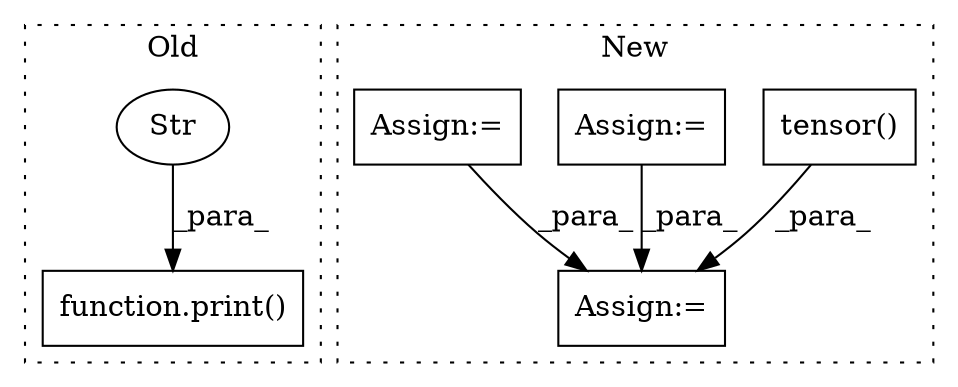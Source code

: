 digraph G {
subgraph cluster0 {
1 [label="function.print()" a="75" s="5802,5826" l="6,1" shape="box"];
4 [label="Str" a="66" s="5808" l="18" shape="ellipse"];
label = "Old";
style="dotted";
}
subgraph cluster1 {
2 [label="tensor()" a="75" s="7203,7256" l="13,1" shape="box"];
3 [label="Assign:=" a="68" s="7433" l="3" shape="box"];
5 [label="Assign:=" a="68" s="6981" l="3" shape="box"];
6 [label="Assign:=" a="68" s="6836" l="3" shape="box"];
label = "New";
style="dotted";
}
2 -> 3 [label="_para_"];
4 -> 1 [label="_para_"];
5 -> 3 [label="_para_"];
6 -> 3 [label="_para_"];
}